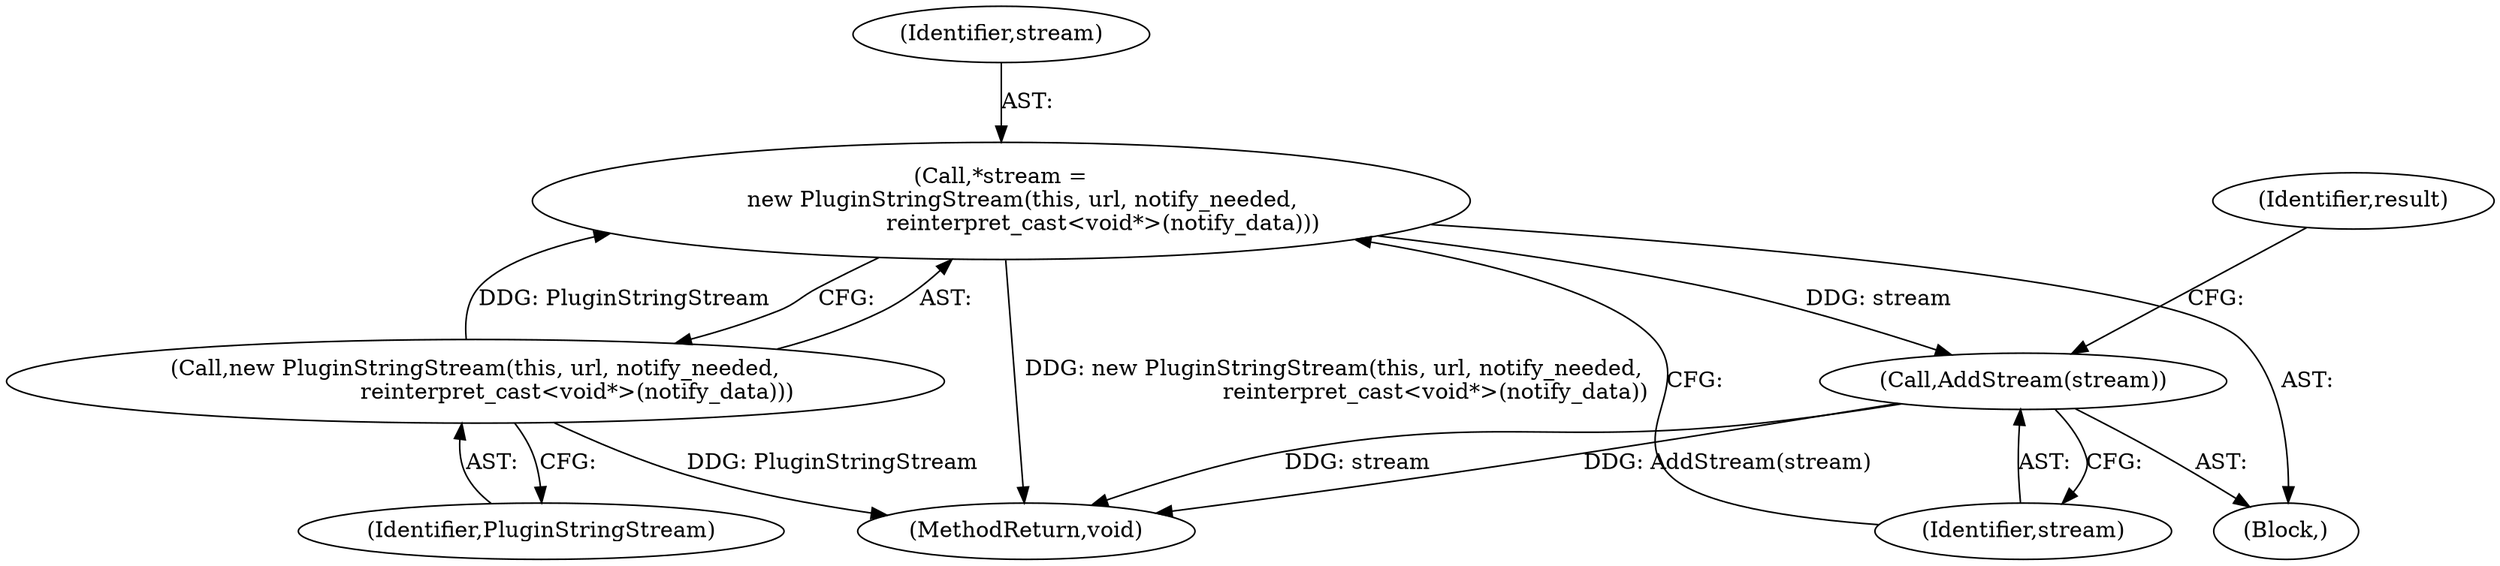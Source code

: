 digraph "1_Chrome_ea3d1d84be3d6f97bf50e76511c9e26af6895533_33@pointer" {
"1000111" [label="(Call,*stream =\n      new PluginStringStream(this, url, notify_needed,\n                             reinterpret_cast<void*>(notify_data)))"];
"1000113" [label="(Call,new PluginStringStream(this, url, notify_needed,\n                             reinterpret_cast<void*>(notify_data)))"];
"1000115" [label="(Call,AddStream(stream))"];
"1000111" [label="(Call,*stream =\n      new PluginStringStream(this, url, notify_needed,\n                             reinterpret_cast<void*>(notify_data)))"];
"1000118" [label="(Identifier,result)"];
"1000131" [label="(MethodReturn,void)"];
"1000112" [label="(Identifier,stream)"];
"1000115" [label="(Call,AddStream(stream))"];
"1000113" [label="(Call,new PluginStringStream(this, url, notify_needed,\n                             reinterpret_cast<void*>(notify_data)))"];
"1000116" [label="(Identifier,stream)"];
"1000114" [label="(Identifier,PluginStringStream)"];
"1000109" [label="(Block,)"];
"1000111" -> "1000109"  [label="AST: "];
"1000111" -> "1000113"  [label="CFG: "];
"1000112" -> "1000111"  [label="AST: "];
"1000113" -> "1000111"  [label="AST: "];
"1000116" -> "1000111"  [label="CFG: "];
"1000111" -> "1000131"  [label="DDG: new PluginStringStream(this, url, notify_needed,\n                             reinterpret_cast<void*>(notify_data))"];
"1000113" -> "1000111"  [label="DDG: PluginStringStream"];
"1000111" -> "1000115"  [label="DDG: stream"];
"1000113" -> "1000114"  [label="CFG: "];
"1000114" -> "1000113"  [label="AST: "];
"1000113" -> "1000131"  [label="DDG: PluginStringStream"];
"1000115" -> "1000109"  [label="AST: "];
"1000115" -> "1000116"  [label="CFG: "];
"1000116" -> "1000115"  [label="AST: "];
"1000118" -> "1000115"  [label="CFG: "];
"1000115" -> "1000131"  [label="DDG: AddStream(stream)"];
"1000115" -> "1000131"  [label="DDG: stream"];
}
